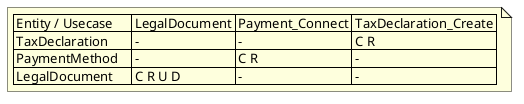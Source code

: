 @startuml CRUD_Matrix
note as CRUD_Matrix
| Entity / Usecase | LegalDocument | Payment_Connect | TaxDeclaration_Create |
| TaxDeclaration   | -             | -               | C R                   |
| PaymentMethod    | -             | C R             | -                     |
| LegalDocument    | C R U D       | -               | -                     |
end note
@enduml